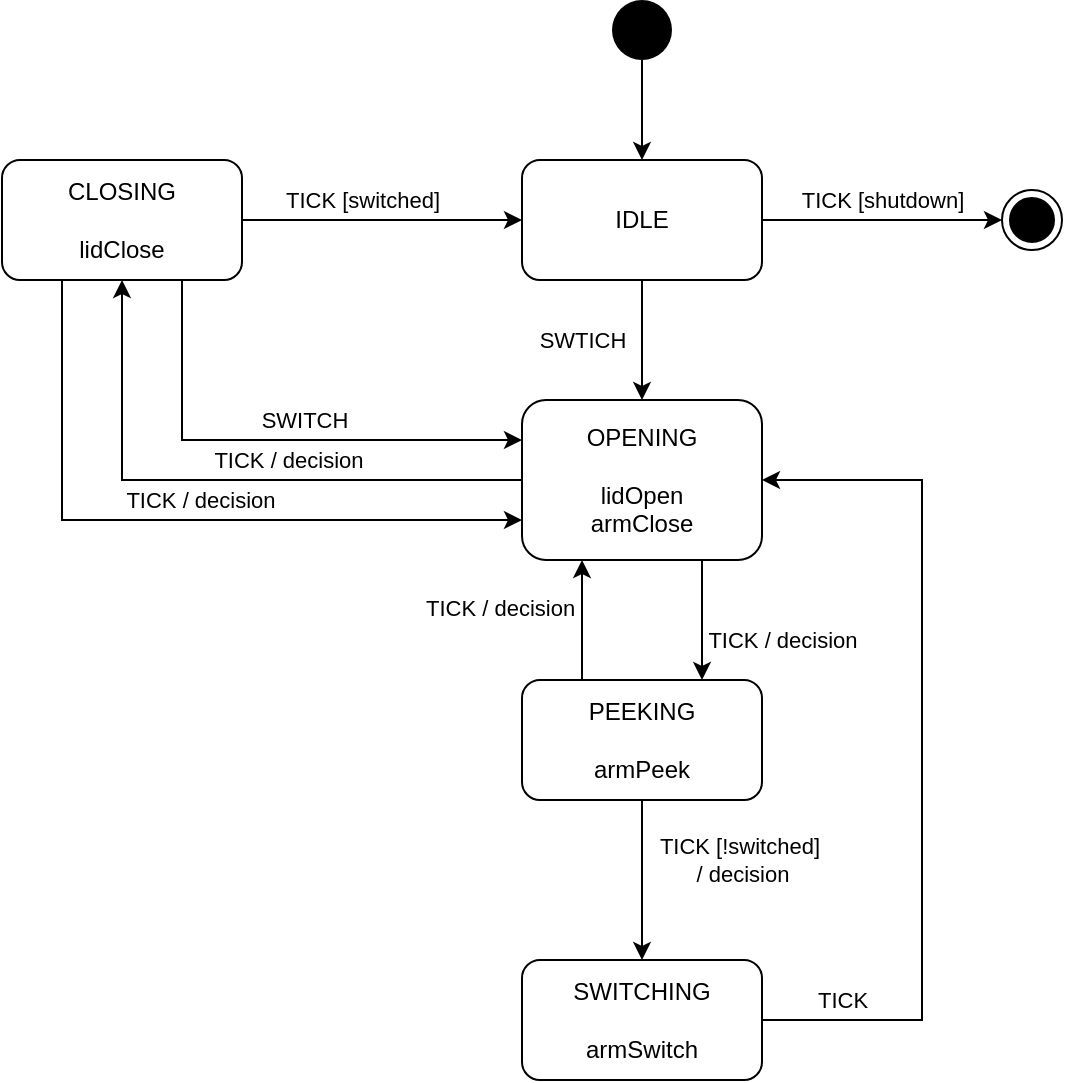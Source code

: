 <mxfile version="13.9.6" type="device"><diagram id="1FRsaE6XukKOgHaIfOHp" name="Page-1"><mxGraphModel dx="1087" dy="1097" grid="1" gridSize="10" guides="1" tooltips="1" connect="1" arrows="1" fold="1" page="1" pageScale="1" pageWidth="827" pageHeight="1169" math="0" shadow="0"><root><mxCell id="0"/><mxCell id="1" parent="0"/><mxCell id="PPvTSXYyZWDzlqZraHn5-12" style="edgeStyle=orthogonalEdgeStyle;rounded=0;orthogonalLoop=1;jettySize=auto;html=1;" edge="1" parent="1" source="PPvTSXYyZWDzlqZraHn5-1" target="PPvTSXYyZWDzlqZraHn5-10"><mxGeometry relative="1" as="geometry"/></mxCell><mxCell id="PPvTSXYyZWDzlqZraHn5-1" value="" style="ellipse;fillColor=#000000;strokeColor=none;" vertex="1" parent="1"><mxGeometry x="365" y="80" width="30" height="30" as="geometry"/></mxCell><mxCell id="PPvTSXYyZWDzlqZraHn5-14" style="edgeStyle=orthogonalEdgeStyle;rounded=0;orthogonalLoop=1;jettySize=auto;html=1;exitX=0.5;exitY=1;exitDx=0;exitDy=0;" edge="1" parent="1" source="PPvTSXYyZWDzlqZraHn5-10" target="PPvTSXYyZWDzlqZraHn5-13"><mxGeometry relative="1" as="geometry"/></mxCell><mxCell id="PPvTSXYyZWDzlqZraHn5-15" value="SWTICH" style="edgeLabel;html=1;align=center;verticalAlign=middle;resizable=0;points=[];spacing=3;spacingTop=0;" vertex="1" connectable="0" parent="PPvTSXYyZWDzlqZraHn5-14"><mxGeometry x="-0.333" relative="1" as="geometry"><mxPoint x="-30" y="10" as="offset"/></mxGeometry></mxCell><mxCell id="PPvTSXYyZWDzlqZraHn5-17" style="edgeStyle=orthogonalEdgeStyle;rounded=0;orthogonalLoop=1;jettySize=auto;html=1;" edge="1" parent="1" source="PPvTSXYyZWDzlqZraHn5-10" target="PPvTSXYyZWDzlqZraHn5-16"><mxGeometry relative="1" as="geometry"/></mxCell><mxCell id="PPvTSXYyZWDzlqZraHn5-18" value="TICK [shutdown]" style="edgeLabel;html=1;align=center;verticalAlign=middle;resizable=0;points=[];" vertex="1" connectable="0" parent="PPvTSXYyZWDzlqZraHn5-17"><mxGeometry x="0.083" y="3" relative="1" as="geometry"><mxPoint x="-5" y="-7" as="offset"/></mxGeometry></mxCell><mxCell id="PPvTSXYyZWDzlqZraHn5-10" value="IDLE" style="rounded=1;whiteSpace=wrap;html=1;" vertex="1" parent="1"><mxGeometry x="320" y="160" width="120" height="60" as="geometry"/></mxCell><mxCell id="PPvTSXYyZWDzlqZraHn5-22" style="edgeStyle=orthogonalEdgeStyle;rounded=0;orthogonalLoop=1;jettySize=auto;html=1;" edge="1" parent="1" source="PPvTSXYyZWDzlqZraHn5-13" target="PPvTSXYyZWDzlqZraHn5-19"><mxGeometry relative="1" as="geometry"/></mxCell><mxCell id="PPvTSXYyZWDzlqZraHn5-25" value="TICK / decision" style="edgeLabel;html=1;align=center;verticalAlign=middle;resizable=0;points=[];" vertex="1" connectable="0" parent="PPvTSXYyZWDzlqZraHn5-22"><mxGeometry x="-0.433" y="-3" relative="1" as="geometry"><mxPoint x="-32" y="-7" as="offset"/></mxGeometry></mxCell><mxCell id="PPvTSXYyZWDzlqZraHn5-35" style="edgeStyle=orthogonalEdgeStyle;rounded=0;orthogonalLoop=1;jettySize=auto;html=1;exitX=0.75;exitY=1;exitDx=0;exitDy=0;entryX=0.75;entryY=0;entryDx=0;entryDy=0;" edge="1" parent="1" source="PPvTSXYyZWDzlqZraHn5-13" target="PPvTSXYyZWDzlqZraHn5-20"><mxGeometry relative="1" as="geometry"/></mxCell><mxCell id="PPvTSXYyZWDzlqZraHn5-37" value="TICK / decision" style="edgeLabel;html=1;align=center;verticalAlign=middle;resizable=0;points=[];" vertex="1" connectable="0" parent="PPvTSXYyZWDzlqZraHn5-35"><mxGeometry x="-0.333" y="-3" relative="1" as="geometry"><mxPoint x="43" y="20" as="offset"/></mxGeometry></mxCell><mxCell id="PPvTSXYyZWDzlqZraHn5-13" value="OPENING&lt;br&gt;&lt;br&gt;lidOpen&lt;br&gt;armClose" style="rounded=1;whiteSpace=wrap;html=1;" vertex="1" parent="1"><mxGeometry x="320" y="280" width="120" height="80" as="geometry"/></mxCell><mxCell id="PPvTSXYyZWDzlqZraHn5-16" value="" style="ellipse;html=1;shape=endState;fillColor=#000000;strokeColor=#000000;" vertex="1" parent="1"><mxGeometry x="560" y="175" width="30" height="30" as="geometry"/></mxCell><mxCell id="PPvTSXYyZWDzlqZraHn5-23" style="edgeStyle=orthogonalEdgeStyle;rounded=0;orthogonalLoop=1;jettySize=auto;html=1;" edge="1" parent="1" source="PPvTSXYyZWDzlqZraHn5-19" target="PPvTSXYyZWDzlqZraHn5-10"><mxGeometry relative="1" as="geometry"/></mxCell><mxCell id="PPvTSXYyZWDzlqZraHn5-30" value="TICK [switched]" style="edgeLabel;html=1;align=center;verticalAlign=middle;resizable=0;points=[];" vertex="1" connectable="0" parent="PPvTSXYyZWDzlqZraHn5-23"><mxGeometry x="-0.275" y="-2" relative="1" as="geometry"><mxPoint x="9" y="-12" as="offset"/></mxGeometry></mxCell><mxCell id="PPvTSXYyZWDzlqZraHn5-26" style="edgeStyle=orthogonalEdgeStyle;rounded=0;orthogonalLoop=1;jettySize=auto;html=1;exitX=0.75;exitY=1;exitDx=0;exitDy=0;entryX=0;entryY=0.25;entryDx=0;entryDy=0;" edge="1" parent="1" source="PPvTSXYyZWDzlqZraHn5-19" target="PPvTSXYyZWDzlqZraHn5-13"><mxGeometry relative="1" as="geometry"/></mxCell><mxCell id="PPvTSXYyZWDzlqZraHn5-27" value="SWITCH" style="edgeLabel;html=1;align=center;verticalAlign=middle;resizable=0;points=[];" vertex="1" connectable="0" parent="PPvTSXYyZWDzlqZraHn5-26"><mxGeometry x="0.032" y="4" relative="1" as="geometry"><mxPoint x="12" y="-6" as="offset"/></mxGeometry></mxCell><mxCell id="PPvTSXYyZWDzlqZraHn5-28" style="edgeStyle=orthogonalEdgeStyle;rounded=0;orthogonalLoop=1;jettySize=auto;html=1;exitX=0.25;exitY=1;exitDx=0;exitDy=0;entryX=0;entryY=0.75;entryDx=0;entryDy=0;" edge="1" parent="1" source="PPvTSXYyZWDzlqZraHn5-19" target="PPvTSXYyZWDzlqZraHn5-13"><mxGeometry relative="1" as="geometry"/></mxCell><mxCell id="PPvTSXYyZWDzlqZraHn5-29" value="TICK / decision" style="edgeLabel;html=1;align=center;verticalAlign=middle;resizable=0;points=[];" vertex="1" connectable="0" parent="PPvTSXYyZWDzlqZraHn5-28"><mxGeometry x="-0.041" y="2" relative="1" as="geometry"><mxPoint x="21" y="-8" as="offset"/></mxGeometry></mxCell><mxCell id="PPvTSXYyZWDzlqZraHn5-19" value="CLOSING&lt;br&gt;&lt;br&gt;lidClose" style="rounded=1;whiteSpace=wrap;html=1;" vertex="1" parent="1"><mxGeometry x="60" y="160" width="120" height="60" as="geometry"/></mxCell><mxCell id="PPvTSXYyZWDzlqZraHn5-36" style="edgeStyle=orthogonalEdgeStyle;rounded=0;orthogonalLoop=1;jettySize=auto;html=1;exitX=0.25;exitY=0;exitDx=0;exitDy=0;entryX=0.25;entryY=1;entryDx=0;entryDy=0;" edge="1" parent="1" source="PPvTSXYyZWDzlqZraHn5-20" target="PPvTSXYyZWDzlqZraHn5-13"><mxGeometry relative="1" as="geometry"/></mxCell><mxCell id="PPvTSXYyZWDzlqZraHn5-46" style="edgeStyle=orthogonalEdgeStyle;rounded=0;orthogonalLoop=1;jettySize=auto;html=1;exitX=0.5;exitY=1;exitDx=0;exitDy=0;entryX=0.5;entryY=0;entryDx=0;entryDy=0;" edge="1" parent="1" source="PPvTSXYyZWDzlqZraHn5-20" target="PPvTSXYyZWDzlqZraHn5-31"><mxGeometry relative="1" as="geometry"/></mxCell><mxCell id="PPvTSXYyZWDzlqZraHn5-47" value="TICK [!switched]&amp;nbsp;&lt;br&gt;/ decision" style="edgeLabel;html=1;align=center;verticalAlign=middle;resizable=0;points=[];" vertex="1" connectable="0" parent="PPvTSXYyZWDzlqZraHn5-46"><mxGeometry x="-0.4" y="3" relative="1" as="geometry"><mxPoint x="47" y="6" as="offset"/></mxGeometry></mxCell><mxCell id="PPvTSXYyZWDzlqZraHn5-20" value="PEEKING&lt;br&gt;&lt;br&gt;armPeek" style="rounded=1;whiteSpace=wrap;html=1;" vertex="1" parent="1"><mxGeometry x="320" y="420" width="120" height="60" as="geometry"/></mxCell><mxCell id="PPvTSXYyZWDzlqZraHn5-43" style="edgeStyle=orthogonalEdgeStyle;rounded=0;orthogonalLoop=1;jettySize=auto;html=1;exitX=1;exitY=0.5;exitDx=0;exitDy=0;entryX=1;entryY=0.5;entryDx=0;entryDy=0;" edge="1" parent="1" source="PPvTSXYyZWDzlqZraHn5-31" target="PPvTSXYyZWDzlqZraHn5-13"><mxGeometry relative="1" as="geometry"><Array as="points"><mxPoint x="520" y="590"/><mxPoint x="520" y="320"/></Array></mxGeometry></mxCell><mxCell id="PPvTSXYyZWDzlqZraHn5-44" value="TICK" style="edgeLabel;html=1;align=center;verticalAlign=middle;resizable=0;points=[];" vertex="1" connectable="0" parent="PPvTSXYyZWDzlqZraHn5-43"><mxGeometry x="0.195" y="-2" relative="1" as="geometry"><mxPoint x="-42" y="167" as="offset"/></mxGeometry></mxCell><mxCell id="PPvTSXYyZWDzlqZraHn5-31" value="SWITCHING&lt;br&gt;&lt;br&gt;armSwitch" style="rounded=1;whiteSpace=wrap;html=1;" vertex="1" parent="1"><mxGeometry x="320" y="560" width="120" height="60" as="geometry"/></mxCell><mxCell id="PPvTSXYyZWDzlqZraHn5-38" value="&lt;span style=&quot;color: rgb(0, 0, 0); font-family: helvetica; font-size: 11px; font-style: normal; font-weight: normal; letter-spacing: normal; text-align: center; text-indent: 0px; text-transform: none; word-spacing: 0px; background-color: rgb(255, 255, 255); text-decoration: none; display: inline; float: none;&quot;&gt;TICK / decision&lt;/span&gt;" style="text;whiteSpace=wrap;html=1;" vertex="1" parent="1"><mxGeometry x="270" y="370" width="100" height="30" as="geometry"/></mxCell></root></mxGraphModel></diagram></mxfile>